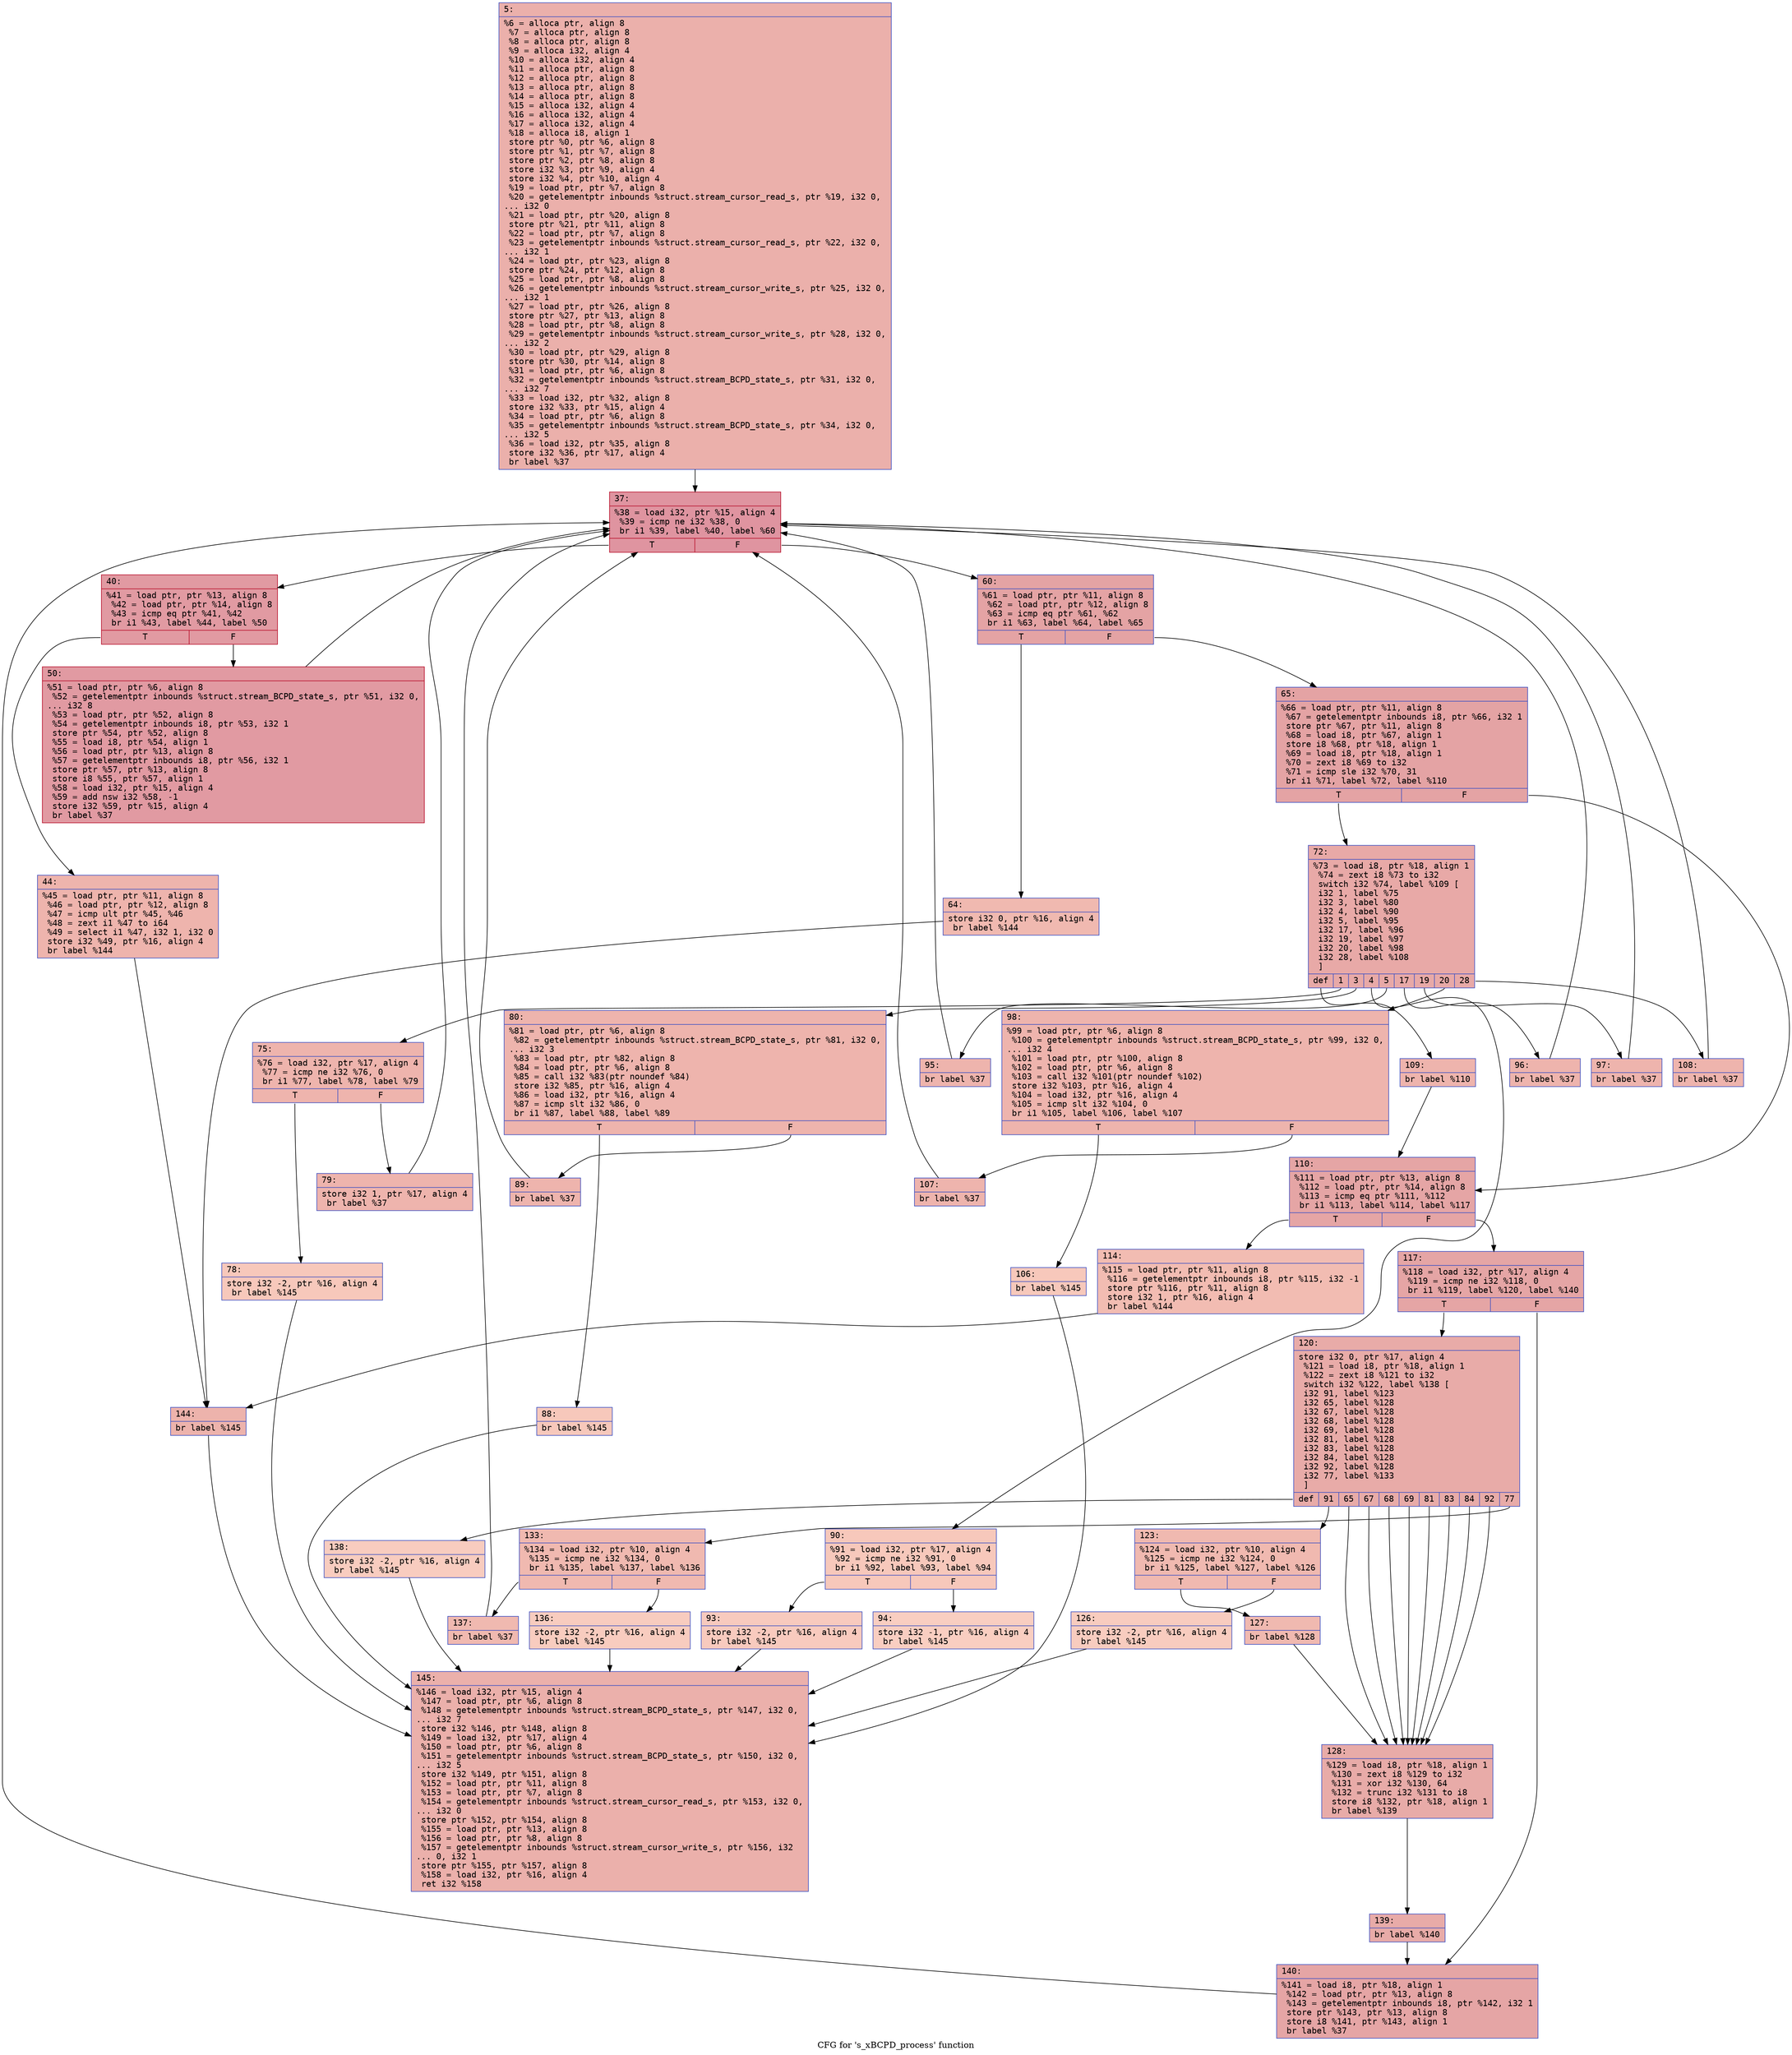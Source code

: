 digraph "CFG for 's_xBCPD_process' function" {
	label="CFG for 's_xBCPD_process' function";

	Node0x6000000da4e0 [shape=record,color="#3d50c3ff", style=filled, fillcolor="#d24b4070" fontname="Courier",label="{5:\l|  %6 = alloca ptr, align 8\l  %7 = alloca ptr, align 8\l  %8 = alloca ptr, align 8\l  %9 = alloca i32, align 4\l  %10 = alloca i32, align 4\l  %11 = alloca ptr, align 8\l  %12 = alloca ptr, align 8\l  %13 = alloca ptr, align 8\l  %14 = alloca ptr, align 8\l  %15 = alloca i32, align 4\l  %16 = alloca i32, align 4\l  %17 = alloca i32, align 4\l  %18 = alloca i8, align 1\l  store ptr %0, ptr %6, align 8\l  store ptr %1, ptr %7, align 8\l  store ptr %2, ptr %8, align 8\l  store i32 %3, ptr %9, align 4\l  store i32 %4, ptr %10, align 4\l  %19 = load ptr, ptr %7, align 8\l  %20 = getelementptr inbounds %struct.stream_cursor_read_s, ptr %19, i32 0,\l... i32 0\l  %21 = load ptr, ptr %20, align 8\l  store ptr %21, ptr %11, align 8\l  %22 = load ptr, ptr %7, align 8\l  %23 = getelementptr inbounds %struct.stream_cursor_read_s, ptr %22, i32 0,\l... i32 1\l  %24 = load ptr, ptr %23, align 8\l  store ptr %24, ptr %12, align 8\l  %25 = load ptr, ptr %8, align 8\l  %26 = getelementptr inbounds %struct.stream_cursor_write_s, ptr %25, i32 0,\l... i32 1\l  %27 = load ptr, ptr %26, align 8\l  store ptr %27, ptr %13, align 8\l  %28 = load ptr, ptr %8, align 8\l  %29 = getelementptr inbounds %struct.stream_cursor_write_s, ptr %28, i32 0,\l... i32 2\l  %30 = load ptr, ptr %29, align 8\l  store ptr %30, ptr %14, align 8\l  %31 = load ptr, ptr %6, align 8\l  %32 = getelementptr inbounds %struct.stream_BCPD_state_s, ptr %31, i32 0,\l... i32 7\l  %33 = load i32, ptr %32, align 8\l  store i32 %33, ptr %15, align 4\l  %34 = load ptr, ptr %6, align 8\l  %35 = getelementptr inbounds %struct.stream_BCPD_state_s, ptr %34, i32 0,\l... i32 5\l  %36 = load i32, ptr %35, align 8\l  store i32 %36, ptr %17, align 4\l  br label %37\l}"];
	Node0x6000000da4e0 -> Node0x6000000da530[tooltip="5 -> 37\nProbability 100.00%" ];
	Node0x6000000da530 [shape=record,color="#b70d28ff", style=filled, fillcolor="#b70d2870" fontname="Courier",label="{37:\l|  %38 = load i32, ptr %15, align 4\l  %39 = icmp ne i32 %38, 0\l  br i1 %39, label %40, label %60\l|{<s0>T|<s1>F}}"];
	Node0x6000000da530:s0 -> Node0x6000000da580[tooltip="37 -> 40\nProbability 62.50%" ];
	Node0x6000000da530:s1 -> Node0x6000000da670[tooltip="37 -> 60\nProbability 37.50%" ];
	Node0x6000000da580 [shape=record,color="#b70d28ff", style=filled, fillcolor="#bb1b2c70" fontname="Courier",label="{40:\l|  %41 = load ptr, ptr %13, align 8\l  %42 = load ptr, ptr %14, align 8\l  %43 = icmp eq ptr %41, %42\l  br i1 %43, label %44, label %50\l|{<s0>T|<s1>F}}"];
	Node0x6000000da580:s0 -> Node0x6000000da5d0[tooltip="40 -> 44\nProbability 3.12%" ];
	Node0x6000000da580:s1 -> Node0x6000000da620[tooltip="40 -> 50\nProbability 96.88%" ];
	Node0x6000000da5d0 [shape=record,color="#3d50c3ff", style=filled, fillcolor="#d8564670" fontname="Courier",label="{44:\l|  %45 = load ptr, ptr %11, align 8\l  %46 = load ptr, ptr %12, align 8\l  %47 = icmp ult ptr %45, %46\l  %48 = zext i1 %47 to i64\l  %49 = select i1 %47, i32 1, i32 0\l  store i32 %49, ptr %16, align 4\l  br label %144\l}"];
	Node0x6000000da5d0 -> Node0x6000000db160[tooltip="44 -> 144\nProbability 100.00%" ];
	Node0x6000000da620 [shape=record,color="#b70d28ff", style=filled, fillcolor="#bb1b2c70" fontname="Courier",label="{50:\l|  %51 = load ptr, ptr %6, align 8\l  %52 = getelementptr inbounds %struct.stream_BCPD_state_s, ptr %51, i32 0,\l... i32 8\l  %53 = load ptr, ptr %52, align 8\l  %54 = getelementptr inbounds i8, ptr %53, i32 1\l  store ptr %54, ptr %52, align 8\l  %55 = load i8, ptr %54, align 1\l  %56 = load ptr, ptr %13, align 8\l  %57 = getelementptr inbounds i8, ptr %56, i32 1\l  store ptr %57, ptr %13, align 8\l  store i8 %55, ptr %57, align 1\l  %58 = load i32, ptr %15, align 4\l  %59 = add nsw i32 %58, -1\l  store i32 %59, ptr %15, align 4\l  br label %37\l}"];
	Node0x6000000da620 -> Node0x6000000da530[tooltip="50 -> 37\nProbability 100.00%" ];
	Node0x6000000da670 [shape=record,color="#3d50c3ff", style=filled, fillcolor="#c32e3170" fontname="Courier",label="{60:\l|  %61 = load ptr, ptr %11, align 8\l  %62 = load ptr, ptr %12, align 8\l  %63 = icmp eq ptr %61, %62\l  br i1 %63, label %64, label %65\l|{<s0>T|<s1>F}}"];
	Node0x6000000da670:s0 -> Node0x6000000da6c0[tooltip="60 -> 64\nProbability 3.12%" ];
	Node0x6000000da670:s1 -> Node0x6000000da710[tooltip="60 -> 65\nProbability 96.88%" ];
	Node0x6000000da6c0 [shape=record,color="#3d50c3ff", style=filled, fillcolor="#de614d70" fontname="Courier",label="{64:\l|  store i32 0, ptr %16, align 4\l  br label %144\l}"];
	Node0x6000000da6c0 -> Node0x6000000db160[tooltip="64 -> 144\nProbability 100.00%" ];
	Node0x6000000da710 [shape=record,color="#3d50c3ff", style=filled, fillcolor="#c32e3170" fontname="Courier",label="{65:\l|  %66 = load ptr, ptr %11, align 8\l  %67 = getelementptr inbounds i8, ptr %66, i32 1\l  store ptr %67, ptr %11, align 8\l  %68 = load i8, ptr %67, align 1\l  store i8 %68, ptr %18, align 1\l  %69 = load i8, ptr %18, align 1\l  %70 = zext i8 %69 to i32\l  %71 = icmp sle i32 %70, 31\l  br i1 %71, label %72, label %110\l|{<s0>T|<s1>F}}"];
	Node0x6000000da710:s0 -> Node0x6000000da760[tooltip="65 -> 72\nProbability 50.00%" ];
	Node0x6000000da710:s1 -> Node0x6000000dad00[tooltip="65 -> 110\nProbability 50.00%" ];
	Node0x6000000da760 [shape=record,color="#3d50c3ff", style=filled, fillcolor="#ca3b3770" fontname="Courier",label="{72:\l|  %73 = load i8, ptr %18, align 1\l  %74 = zext i8 %73 to i32\l  switch i32 %74, label %109 [\l    i32 1, label %75\l    i32 3, label %80\l    i32 4, label %90\l    i32 5, label %95\l    i32 17, label %96\l    i32 19, label %97\l    i32 20, label %98\l    i32 28, label %108\l  ]\l|{<s0>def|<s1>1|<s2>3|<s3>4|<s4>5|<s5>17|<s6>19|<s7>20|<s8>28}}"];
	Node0x6000000da760:s0 -> Node0x6000000dacb0[tooltip="72 -> 109\nProbability 12.45%" ];
	Node0x6000000da760:s1 -> Node0x6000000da7b0[tooltip="72 -> 75\nProbability 12.45%" ];
	Node0x6000000da760:s2 -> Node0x6000000da8a0[tooltip="72 -> 80\nProbability 12.45%" ];
	Node0x6000000da760:s3 -> Node0x6000000da990[tooltip="72 -> 90\nProbability 0.40%" ];
	Node0x6000000da760:s4 -> Node0x6000000daa80[tooltip="72 -> 95\nProbability 12.45%" ];
	Node0x6000000da760:s5 -> Node0x6000000daad0[tooltip="72 -> 96\nProbability 12.45%" ];
	Node0x6000000da760:s6 -> Node0x6000000dab20[tooltip="72 -> 97\nProbability 12.45%" ];
	Node0x6000000da760:s7 -> Node0x6000000dab70[tooltip="72 -> 98\nProbability 12.45%" ];
	Node0x6000000da760:s8 -> Node0x6000000dac60[tooltip="72 -> 108\nProbability 12.45%" ];
	Node0x6000000da7b0 [shape=record,color="#3d50c3ff", style=filled, fillcolor="#d8564670" fontname="Courier",label="{75:\l|  %76 = load i32, ptr %17, align 4\l  %77 = icmp ne i32 %76, 0\l  br i1 %77, label %78, label %79\l|{<s0>T|<s1>F}}"];
	Node0x6000000da7b0:s0 -> Node0x6000000da800[tooltip="75 -> 78\nProbability 3.12%" ];
	Node0x6000000da7b0:s1 -> Node0x6000000da850[tooltip="75 -> 79\nProbability 96.88%" ];
	Node0x6000000da800 [shape=record,color="#3d50c3ff", style=filled, fillcolor="#ed836670" fontname="Courier",label="{78:\l|  store i32 -2, ptr %16, align 4\l  br label %145\l}"];
	Node0x6000000da800 -> Node0x6000000db1b0[tooltip="78 -> 145\nProbability 100.00%" ];
	Node0x6000000da850 [shape=record,color="#3d50c3ff", style=filled, fillcolor="#d8564670" fontname="Courier",label="{79:\l|  store i32 1, ptr %17, align 4\l  br label %37\l}"];
	Node0x6000000da850 -> Node0x6000000da530[tooltip="79 -> 37\nProbability 100.00%" ];
	Node0x6000000da8a0 [shape=record,color="#3d50c3ff", style=filled, fillcolor="#d8564670" fontname="Courier",label="{80:\l|  %81 = load ptr, ptr %6, align 8\l  %82 = getelementptr inbounds %struct.stream_BCPD_state_s, ptr %81, i32 0,\l... i32 3\l  %83 = load ptr, ptr %82, align 8\l  %84 = load ptr, ptr %6, align 8\l  %85 = call i32 %83(ptr noundef %84)\l  store i32 %85, ptr %16, align 4\l  %86 = load i32, ptr %16, align 4\l  %87 = icmp slt i32 %86, 0\l  br i1 %87, label %88, label %89\l|{<s0>T|<s1>F}}"];
	Node0x6000000da8a0:s0 -> Node0x6000000da8f0[tooltip="80 -> 88\nProbability 3.12%" ];
	Node0x6000000da8a0:s1 -> Node0x6000000da940[tooltip="80 -> 89\nProbability 96.88%" ];
	Node0x6000000da8f0 [shape=record,color="#3d50c3ff", style=filled, fillcolor="#ed836670" fontname="Courier",label="{88:\l|  br label %145\l}"];
	Node0x6000000da8f0 -> Node0x6000000db1b0[tooltip="88 -> 145\nProbability 100.00%" ];
	Node0x6000000da940 [shape=record,color="#3d50c3ff", style=filled, fillcolor="#d8564670" fontname="Courier",label="{89:\l|  br label %37\l}"];
	Node0x6000000da940 -> Node0x6000000da530[tooltip="89 -> 37\nProbability 100.00%" ];
	Node0x6000000da990 [shape=record,color="#3d50c3ff", style=filled, fillcolor="#ed836670" fontname="Courier",label="{90:\l|  %91 = load i32, ptr %17, align 4\l  %92 = icmp ne i32 %91, 0\l  br i1 %92, label %93, label %94\l|{<s0>T|<s1>F}}"];
	Node0x6000000da990:s0 -> Node0x6000000da9e0[tooltip="90 -> 93\nProbability 62.50%" ];
	Node0x6000000da990:s1 -> Node0x6000000daa30[tooltip="90 -> 94\nProbability 37.50%" ];
	Node0x6000000da9e0 [shape=record,color="#3d50c3ff", style=filled, fillcolor="#ef886b70" fontname="Courier",label="{93:\l|  store i32 -2, ptr %16, align 4\l  br label %145\l}"];
	Node0x6000000da9e0 -> Node0x6000000db1b0[tooltip="93 -> 145\nProbability 100.00%" ];
	Node0x6000000daa30 [shape=record,color="#3d50c3ff", style=filled, fillcolor="#f2907270" fontname="Courier",label="{94:\l|  store i32 -1, ptr %16, align 4\l  br label %145\l}"];
	Node0x6000000daa30 -> Node0x6000000db1b0[tooltip="94 -> 145\nProbability 100.00%" ];
	Node0x6000000daa80 [shape=record,color="#3d50c3ff", style=filled, fillcolor="#d8564670" fontname="Courier",label="{95:\l|  br label %37\l}"];
	Node0x6000000daa80 -> Node0x6000000da530[tooltip="95 -> 37\nProbability 100.00%" ];
	Node0x6000000daad0 [shape=record,color="#3d50c3ff", style=filled, fillcolor="#d8564670" fontname="Courier",label="{96:\l|  br label %37\l}"];
	Node0x6000000daad0 -> Node0x6000000da530[tooltip="96 -> 37\nProbability 100.00%" ];
	Node0x6000000dab20 [shape=record,color="#3d50c3ff", style=filled, fillcolor="#d8564670" fontname="Courier",label="{97:\l|  br label %37\l}"];
	Node0x6000000dab20 -> Node0x6000000da530[tooltip="97 -> 37\nProbability 100.00%" ];
	Node0x6000000dab70 [shape=record,color="#3d50c3ff", style=filled, fillcolor="#d8564670" fontname="Courier",label="{98:\l|  %99 = load ptr, ptr %6, align 8\l  %100 = getelementptr inbounds %struct.stream_BCPD_state_s, ptr %99, i32 0,\l... i32 4\l  %101 = load ptr, ptr %100, align 8\l  %102 = load ptr, ptr %6, align 8\l  %103 = call i32 %101(ptr noundef %102)\l  store i32 %103, ptr %16, align 4\l  %104 = load i32, ptr %16, align 4\l  %105 = icmp slt i32 %104, 0\l  br i1 %105, label %106, label %107\l|{<s0>T|<s1>F}}"];
	Node0x6000000dab70:s0 -> Node0x6000000dabc0[tooltip="98 -> 106\nProbability 3.12%" ];
	Node0x6000000dab70:s1 -> Node0x6000000dac10[tooltip="98 -> 107\nProbability 96.88%" ];
	Node0x6000000dabc0 [shape=record,color="#3d50c3ff", style=filled, fillcolor="#ed836670" fontname="Courier",label="{106:\l|  br label %145\l}"];
	Node0x6000000dabc0 -> Node0x6000000db1b0[tooltip="106 -> 145\nProbability 100.00%" ];
	Node0x6000000dac10 [shape=record,color="#3d50c3ff", style=filled, fillcolor="#d8564670" fontname="Courier",label="{107:\l|  br label %37\l}"];
	Node0x6000000dac10 -> Node0x6000000da530[tooltip="107 -> 37\nProbability 100.00%" ];
	Node0x6000000dac60 [shape=record,color="#3d50c3ff", style=filled, fillcolor="#d8564670" fontname="Courier",label="{108:\l|  br label %37\l}"];
	Node0x6000000dac60 -> Node0x6000000da530[tooltip="108 -> 37\nProbability 100.00%" ];
	Node0x6000000dacb0 [shape=record,color="#3d50c3ff", style=filled, fillcolor="#d8564670" fontname="Courier",label="{109:\l|  br label %110\l}"];
	Node0x6000000dacb0 -> Node0x6000000dad00[tooltip="109 -> 110\nProbability 100.00%" ];
	Node0x6000000dad00 [shape=record,color="#3d50c3ff", style=filled, fillcolor="#c5333470" fontname="Courier",label="{110:\l|  %111 = load ptr, ptr %13, align 8\l  %112 = load ptr, ptr %14, align 8\l  %113 = icmp eq ptr %111, %112\l  br i1 %113, label %114, label %117\l|{<s0>T|<s1>F}}"];
	Node0x6000000dad00:s0 -> Node0x6000000dad50[tooltip="110 -> 114\nProbability 3.12%" ];
	Node0x6000000dad00:s1 -> Node0x6000000dada0[tooltip="110 -> 117\nProbability 96.88%" ];
	Node0x6000000dad50 [shape=record,color="#3d50c3ff", style=filled, fillcolor="#e1675170" fontname="Courier",label="{114:\l|  %115 = load ptr, ptr %11, align 8\l  %116 = getelementptr inbounds i8, ptr %115, i32 -1\l  store ptr %116, ptr %11, align 8\l  store i32 1, ptr %16, align 4\l  br label %144\l}"];
	Node0x6000000dad50 -> Node0x6000000db160[tooltip="114 -> 144\nProbability 100.00%" ];
	Node0x6000000dada0 [shape=record,color="#3d50c3ff", style=filled, fillcolor="#c5333470" fontname="Courier",label="{117:\l|  %118 = load i32, ptr %17, align 4\l  %119 = icmp ne i32 %118, 0\l  br i1 %119, label %120, label %140\l|{<s0>T|<s1>F}}"];
	Node0x6000000dada0:s0 -> Node0x6000000dadf0[tooltip="117 -> 120\nProbability 62.50%" ];
	Node0x6000000dada0:s1 -> Node0x6000000db110[tooltip="117 -> 140\nProbability 37.50%" ];
	Node0x6000000dadf0 [shape=record,color="#3d50c3ff", style=filled, fillcolor="#cc403a70" fontname="Courier",label="{120:\l|  store i32 0, ptr %17, align 4\l  %121 = load i8, ptr %18, align 1\l  %122 = zext i8 %121 to i32\l  switch i32 %122, label %138 [\l    i32 91, label %123\l    i32 65, label %128\l    i32 67, label %128\l    i32 68, label %128\l    i32 69, label %128\l    i32 81, label %128\l    i32 83, label %128\l    i32 84, label %128\l    i32 92, label %128\l    i32 77, label %133\l  ]\l|{<s0>def|<s1>91|<s2>65|<s3>67|<s4>68|<s5>69|<s6>81|<s7>83|<s8>84|<s9>92|<s10>77}}"];
	Node0x6000000dadf0:s0 -> Node0x6000000db070[tooltip="120 -> 138\nProbability 0.32%" ];
	Node0x6000000dadf0:s1 -> Node0x6000000dae40[tooltip="120 -> 123\nProbability 9.97%" ];
	Node0x6000000dadf0:s2 -> Node0x6000000daf30[tooltip="120 -> 128\nProbability 79.74%" ];
	Node0x6000000dadf0:s3 -> Node0x6000000daf30[tooltip="120 -> 128\nProbability 79.74%" ];
	Node0x6000000dadf0:s4 -> Node0x6000000daf30[tooltip="120 -> 128\nProbability 79.74%" ];
	Node0x6000000dadf0:s5 -> Node0x6000000daf30[tooltip="120 -> 128\nProbability 79.74%" ];
	Node0x6000000dadf0:s6 -> Node0x6000000daf30[tooltip="120 -> 128\nProbability 79.74%" ];
	Node0x6000000dadf0:s7 -> Node0x6000000daf30[tooltip="120 -> 128\nProbability 79.74%" ];
	Node0x6000000dadf0:s8 -> Node0x6000000daf30[tooltip="120 -> 128\nProbability 79.74%" ];
	Node0x6000000dadf0:s9 -> Node0x6000000daf30[tooltip="120 -> 128\nProbability 79.74%" ];
	Node0x6000000dadf0:s10 -> Node0x6000000daf80[tooltip="120 -> 133\nProbability 9.97%" ];
	Node0x6000000dae40 [shape=record,color="#3d50c3ff", style=filled, fillcolor="#de614d70" fontname="Courier",label="{123:\l|  %124 = load i32, ptr %10, align 4\l  %125 = icmp ne i32 %124, 0\l  br i1 %125, label %127, label %126\l|{<s0>T|<s1>F}}"];
	Node0x6000000dae40:s0 -> Node0x6000000daee0[tooltip="123 -> 127\nProbability 96.88%" ];
	Node0x6000000dae40:s1 -> Node0x6000000dae90[tooltip="123 -> 126\nProbability 3.12%" ];
	Node0x6000000dae90 [shape=record,color="#3d50c3ff", style=filled, fillcolor="#f08b6e70" fontname="Courier",label="{126:\l|  store i32 -2, ptr %16, align 4\l  br label %145\l}"];
	Node0x6000000dae90 -> Node0x6000000db1b0[tooltip="126 -> 145\nProbability 100.00%" ];
	Node0x6000000daee0 [shape=record,color="#3d50c3ff", style=filled, fillcolor="#de614d70" fontname="Courier",label="{127:\l|  br label %128\l}"];
	Node0x6000000daee0 -> Node0x6000000daf30[tooltip="127 -> 128\nProbability 100.00%" ];
	Node0x6000000daf30 [shape=record,color="#3d50c3ff", style=filled, fillcolor="#cc403a70" fontname="Courier",label="{128:\l|  %129 = load i8, ptr %18, align 1\l  %130 = zext i8 %129 to i32\l  %131 = xor i32 %130, 64\l  %132 = trunc i32 %131 to i8\l  store i8 %132, ptr %18, align 1\l  br label %139\l}"];
	Node0x6000000daf30 -> Node0x6000000db0c0[tooltip="128 -> 139\nProbability 100.00%" ];
	Node0x6000000daf80 [shape=record,color="#3d50c3ff", style=filled, fillcolor="#de614d70" fontname="Courier",label="{133:\l|  %134 = load i32, ptr %10, align 4\l  %135 = icmp ne i32 %134, 0\l  br i1 %135, label %137, label %136\l|{<s0>T|<s1>F}}"];
	Node0x6000000daf80:s0 -> Node0x6000000db020[tooltip="133 -> 137\nProbability 96.88%" ];
	Node0x6000000daf80:s1 -> Node0x6000000dafd0[tooltip="133 -> 136\nProbability 3.12%" ];
	Node0x6000000dafd0 [shape=record,color="#3d50c3ff", style=filled, fillcolor="#f08b6e70" fontname="Courier",label="{136:\l|  store i32 -2, ptr %16, align 4\l  br label %145\l}"];
	Node0x6000000dafd0 -> Node0x6000000db1b0[tooltip="136 -> 145\nProbability 100.00%" ];
	Node0x6000000db020 [shape=record,color="#3d50c3ff", style=filled, fillcolor="#de614d70" fontname="Courier",label="{137:\l|  br label %37\l}"];
	Node0x6000000db020 -> Node0x6000000da530[tooltip="137 -> 37\nProbability 100.00%" ];
	Node0x6000000db070 [shape=record,color="#3d50c3ff", style=filled, fillcolor="#f08b6e70" fontname="Courier",label="{138:\l|  store i32 -2, ptr %16, align 4\l  br label %145\l}"];
	Node0x6000000db070 -> Node0x6000000db1b0[tooltip="138 -> 145\nProbability 100.00%" ];
	Node0x6000000db0c0 [shape=record,color="#3d50c3ff", style=filled, fillcolor="#cc403a70" fontname="Courier",label="{139:\l|  br label %140\l}"];
	Node0x6000000db0c0 -> Node0x6000000db110[tooltip="139 -> 140\nProbability 100.00%" ];
	Node0x6000000db110 [shape=record,color="#3d50c3ff", style=filled, fillcolor="#c5333470" fontname="Courier",label="{140:\l|  %141 = load i8, ptr %18, align 1\l  %142 = load ptr, ptr %13, align 8\l  %143 = getelementptr inbounds i8, ptr %142, i32 1\l  store ptr %143, ptr %13, align 8\l  store i8 %141, ptr %143, align 1\l  br label %37\l}"];
	Node0x6000000db110 -> Node0x6000000da530[tooltip="140 -> 37\nProbability 100.00%" ];
	Node0x6000000db160 [shape=record,color="#3d50c3ff", style=filled, fillcolor="#d6524470" fontname="Courier",label="{144:\l|  br label %145\l}"];
	Node0x6000000db160 -> Node0x6000000db1b0[tooltip="144 -> 145\nProbability 100.00%" ];
	Node0x6000000db1b0 [shape=record,color="#3d50c3ff", style=filled, fillcolor="#d24b4070" fontname="Courier",label="{145:\l|  %146 = load i32, ptr %15, align 4\l  %147 = load ptr, ptr %6, align 8\l  %148 = getelementptr inbounds %struct.stream_BCPD_state_s, ptr %147, i32 0,\l... i32 7\l  store i32 %146, ptr %148, align 8\l  %149 = load i32, ptr %17, align 4\l  %150 = load ptr, ptr %6, align 8\l  %151 = getelementptr inbounds %struct.stream_BCPD_state_s, ptr %150, i32 0,\l... i32 5\l  store i32 %149, ptr %151, align 8\l  %152 = load ptr, ptr %11, align 8\l  %153 = load ptr, ptr %7, align 8\l  %154 = getelementptr inbounds %struct.stream_cursor_read_s, ptr %153, i32 0,\l... i32 0\l  store ptr %152, ptr %154, align 8\l  %155 = load ptr, ptr %13, align 8\l  %156 = load ptr, ptr %8, align 8\l  %157 = getelementptr inbounds %struct.stream_cursor_write_s, ptr %156, i32\l... 0, i32 1\l  store ptr %155, ptr %157, align 8\l  %158 = load i32, ptr %16, align 4\l  ret i32 %158\l}"];
}

